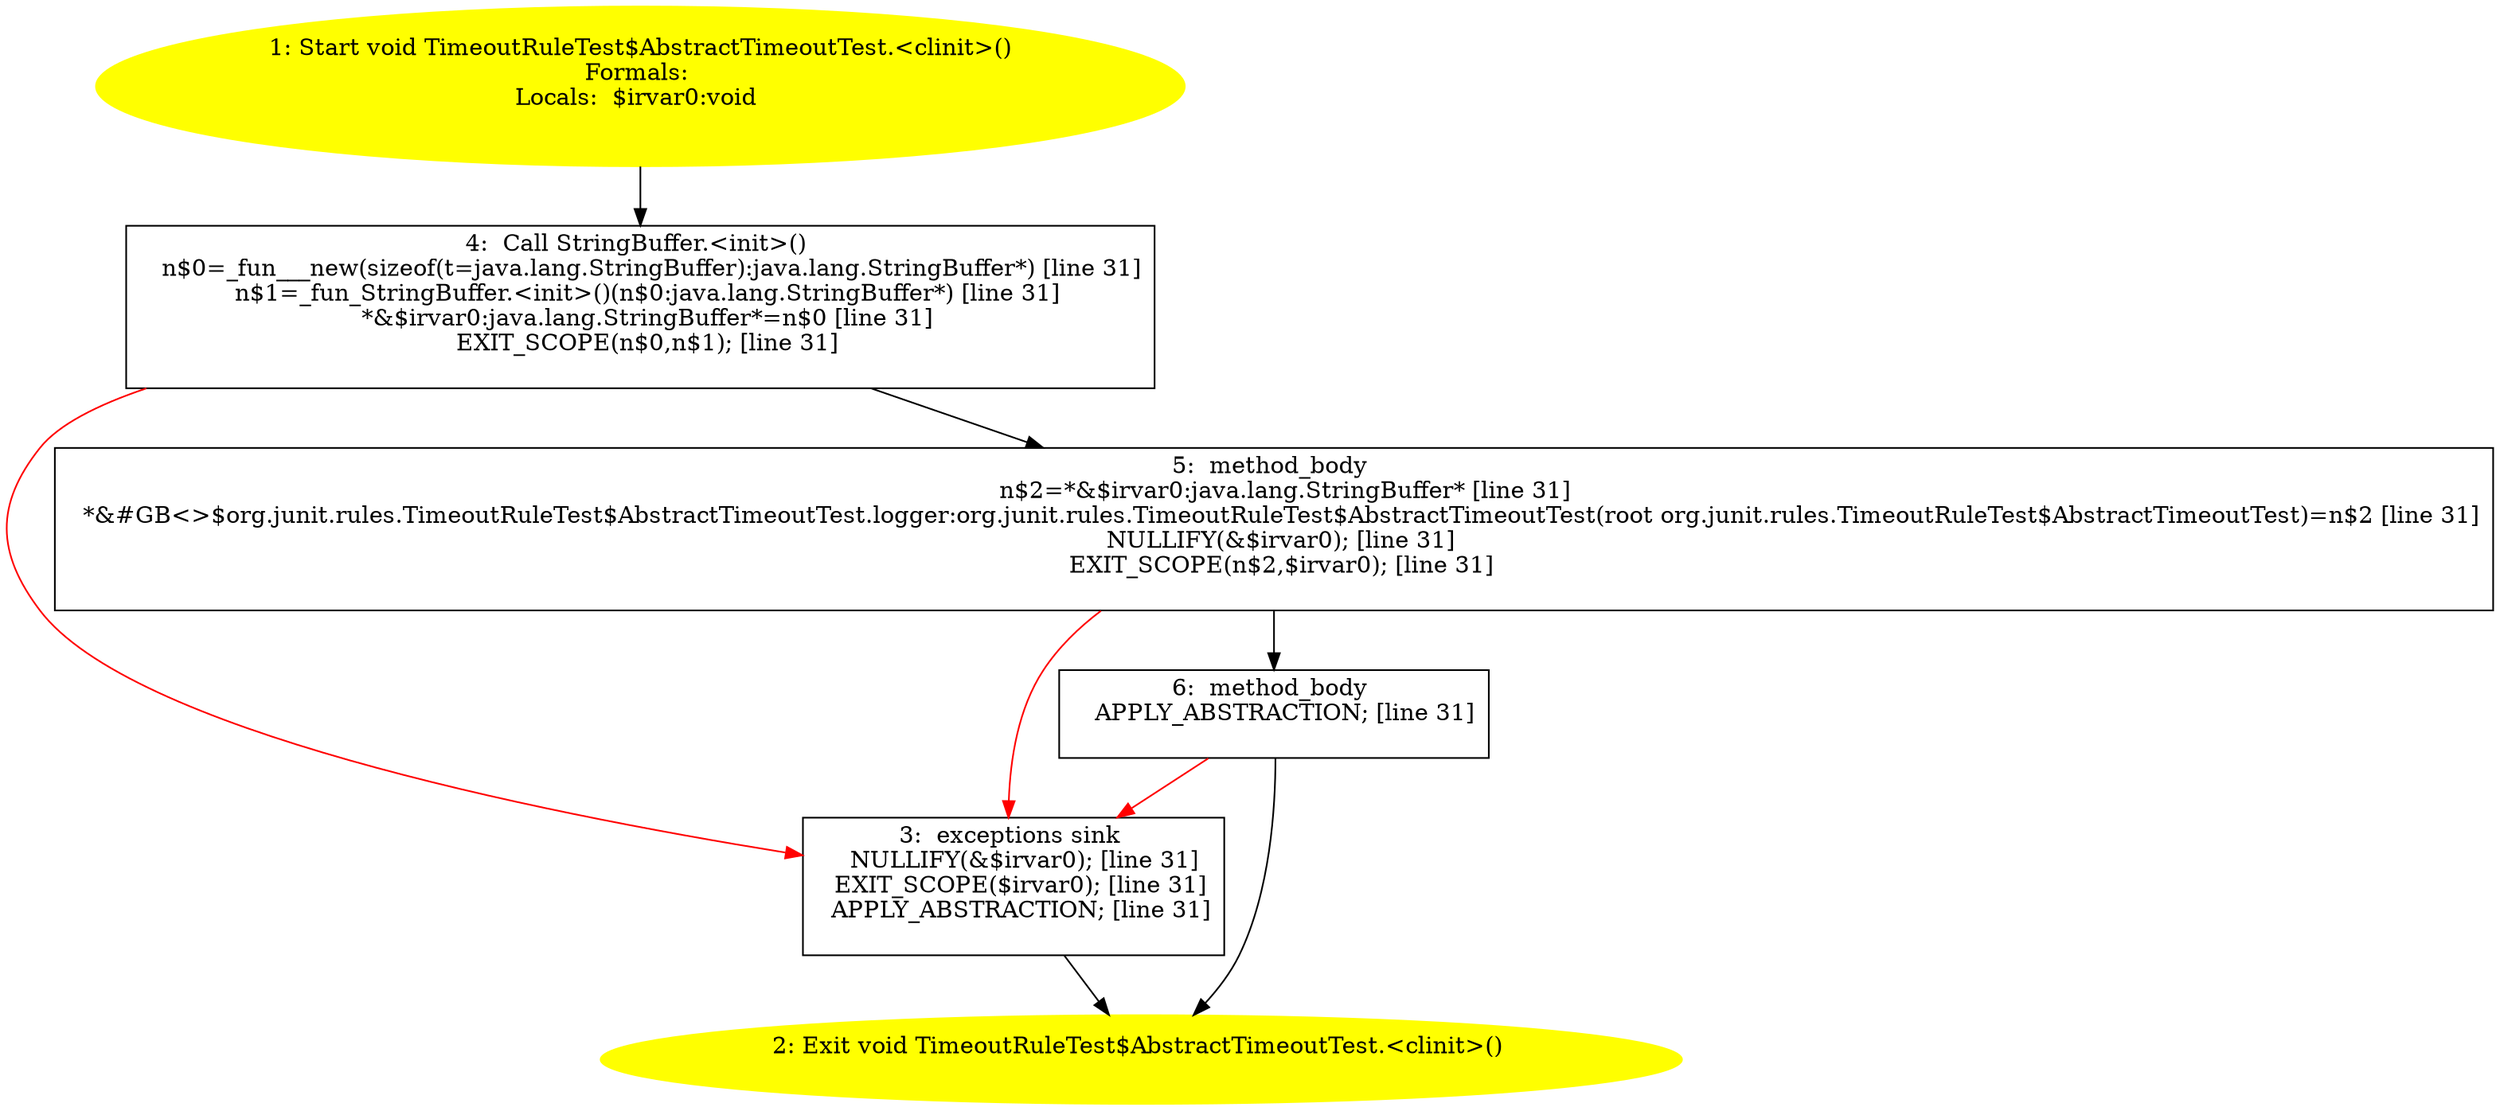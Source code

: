 /* @generated */
digraph cfg {
"org.junit.rules.TimeoutRuleTest$AbstractTimeoutTest.<clinit>():void.f1178f735452a07ab4be0d42feea7234_1" [label="1: Start void TimeoutRuleTest$AbstractTimeoutTest.<clinit>()\nFormals: \nLocals:  $irvar0:void \n  " color=yellow style=filled]
	

	 "org.junit.rules.TimeoutRuleTest$AbstractTimeoutTest.<clinit>():void.f1178f735452a07ab4be0d42feea7234_1" -> "org.junit.rules.TimeoutRuleTest$AbstractTimeoutTest.<clinit>():void.f1178f735452a07ab4be0d42feea7234_4" ;
"org.junit.rules.TimeoutRuleTest$AbstractTimeoutTest.<clinit>():void.f1178f735452a07ab4be0d42feea7234_2" [label="2: Exit void TimeoutRuleTest$AbstractTimeoutTest.<clinit>() \n  " color=yellow style=filled]
	

"org.junit.rules.TimeoutRuleTest$AbstractTimeoutTest.<clinit>():void.f1178f735452a07ab4be0d42feea7234_3" [label="3:  exceptions sink \n   NULLIFY(&$irvar0); [line 31]\n  EXIT_SCOPE($irvar0); [line 31]\n  APPLY_ABSTRACTION; [line 31]\n " shape="box"]
	

	 "org.junit.rules.TimeoutRuleTest$AbstractTimeoutTest.<clinit>():void.f1178f735452a07ab4be0d42feea7234_3" -> "org.junit.rules.TimeoutRuleTest$AbstractTimeoutTest.<clinit>():void.f1178f735452a07ab4be0d42feea7234_2" ;
"org.junit.rules.TimeoutRuleTest$AbstractTimeoutTest.<clinit>():void.f1178f735452a07ab4be0d42feea7234_4" [label="4:  Call StringBuffer.<init>() \n   n$0=_fun___new(sizeof(t=java.lang.StringBuffer):java.lang.StringBuffer*) [line 31]\n  n$1=_fun_StringBuffer.<init>()(n$0:java.lang.StringBuffer*) [line 31]\n  *&$irvar0:java.lang.StringBuffer*=n$0 [line 31]\n  EXIT_SCOPE(n$0,n$1); [line 31]\n " shape="box"]
	

	 "org.junit.rules.TimeoutRuleTest$AbstractTimeoutTest.<clinit>():void.f1178f735452a07ab4be0d42feea7234_4" -> "org.junit.rules.TimeoutRuleTest$AbstractTimeoutTest.<clinit>():void.f1178f735452a07ab4be0d42feea7234_5" ;
	 "org.junit.rules.TimeoutRuleTest$AbstractTimeoutTest.<clinit>():void.f1178f735452a07ab4be0d42feea7234_4" -> "org.junit.rules.TimeoutRuleTest$AbstractTimeoutTest.<clinit>():void.f1178f735452a07ab4be0d42feea7234_3" [color="red" ];
"org.junit.rules.TimeoutRuleTest$AbstractTimeoutTest.<clinit>():void.f1178f735452a07ab4be0d42feea7234_5" [label="5:  method_body \n   n$2=*&$irvar0:java.lang.StringBuffer* [line 31]\n  *&#GB<>$org.junit.rules.TimeoutRuleTest$AbstractTimeoutTest.logger:org.junit.rules.TimeoutRuleTest$AbstractTimeoutTest(root org.junit.rules.TimeoutRuleTest$AbstractTimeoutTest)=n$2 [line 31]\n  NULLIFY(&$irvar0); [line 31]\n  EXIT_SCOPE(n$2,$irvar0); [line 31]\n " shape="box"]
	

	 "org.junit.rules.TimeoutRuleTest$AbstractTimeoutTest.<clinit>():void.f1178f735452a07ab4be0d42feea7234_5" -> "org.junit.rules.TimeoutRuleTest$AbstractTimeoutTest.<clinit>():void.f1178f735452a07ab4be0d42feea7234_6" ;
	 "org.junit.rules.TimeoutRuleTest$AbstractTimeoutTest.<clinit>():void.f1178f735452a07ab4be0d42feea7234_5" -> "org.junit.rules.TimeoutRuleTest$AbstractTimeoutTest.<clinit>():void.f1178f735452a07ab4be0d42feea7234_3" [color="red" ];
"org.junit.rules.TimeoutRuleTest$AbstractTimeoutTest.<clinit>():void.f1178f735452a07ab4be0d42feea7234_6" [label="6:  method_body \n   APPLY_ABSTRACTION; [line 31]\n " shape="box"]
	

	 "org.junit.rules.TimeoutRuleTest$AbstractTimeoutTest.<clinit>():void.f1178f735452a07ab4be0d42feea7234_6" -> "org.junit.rules.TimeoutRuleTest$AbstractTimeoutTest.<clinit>():void.f1178f735452a07ab4be0d42feea7234_2" ;
	 "org.junit.rules.TimeoutRuleTest$AbstractTimeoutTest.<clinit>():void.f1178f735452a07ab4be0d42feea7234_6" -> "org.junit.rules.TimeoutRuleTest$AbstractTimeoutTest.<clinit>():void.f1178f735452a07ab4be0d42feea7234_3" [color="red" ];
}
